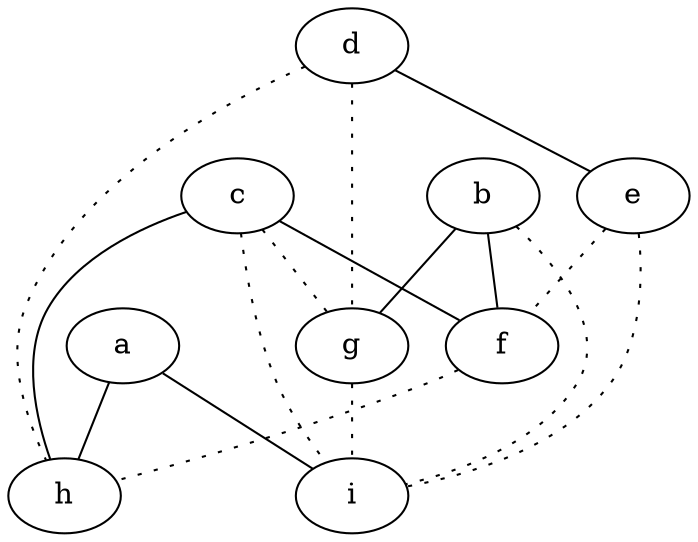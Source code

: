 graph {
a -- h;
a -- i;
b -- f;
b -- g;
b -- i [style=dotted];
c -- f;
c -- g [style=dotted];
c -- h;
c -- i [style=dotted];
d -- e;
d -- g [style=dotted];
d -- h [style=dotted];
e -- f [style=dotted];
e -- i [style=dotted];
f -- h [style=dotted];
g -- i [style=dotted];
}
